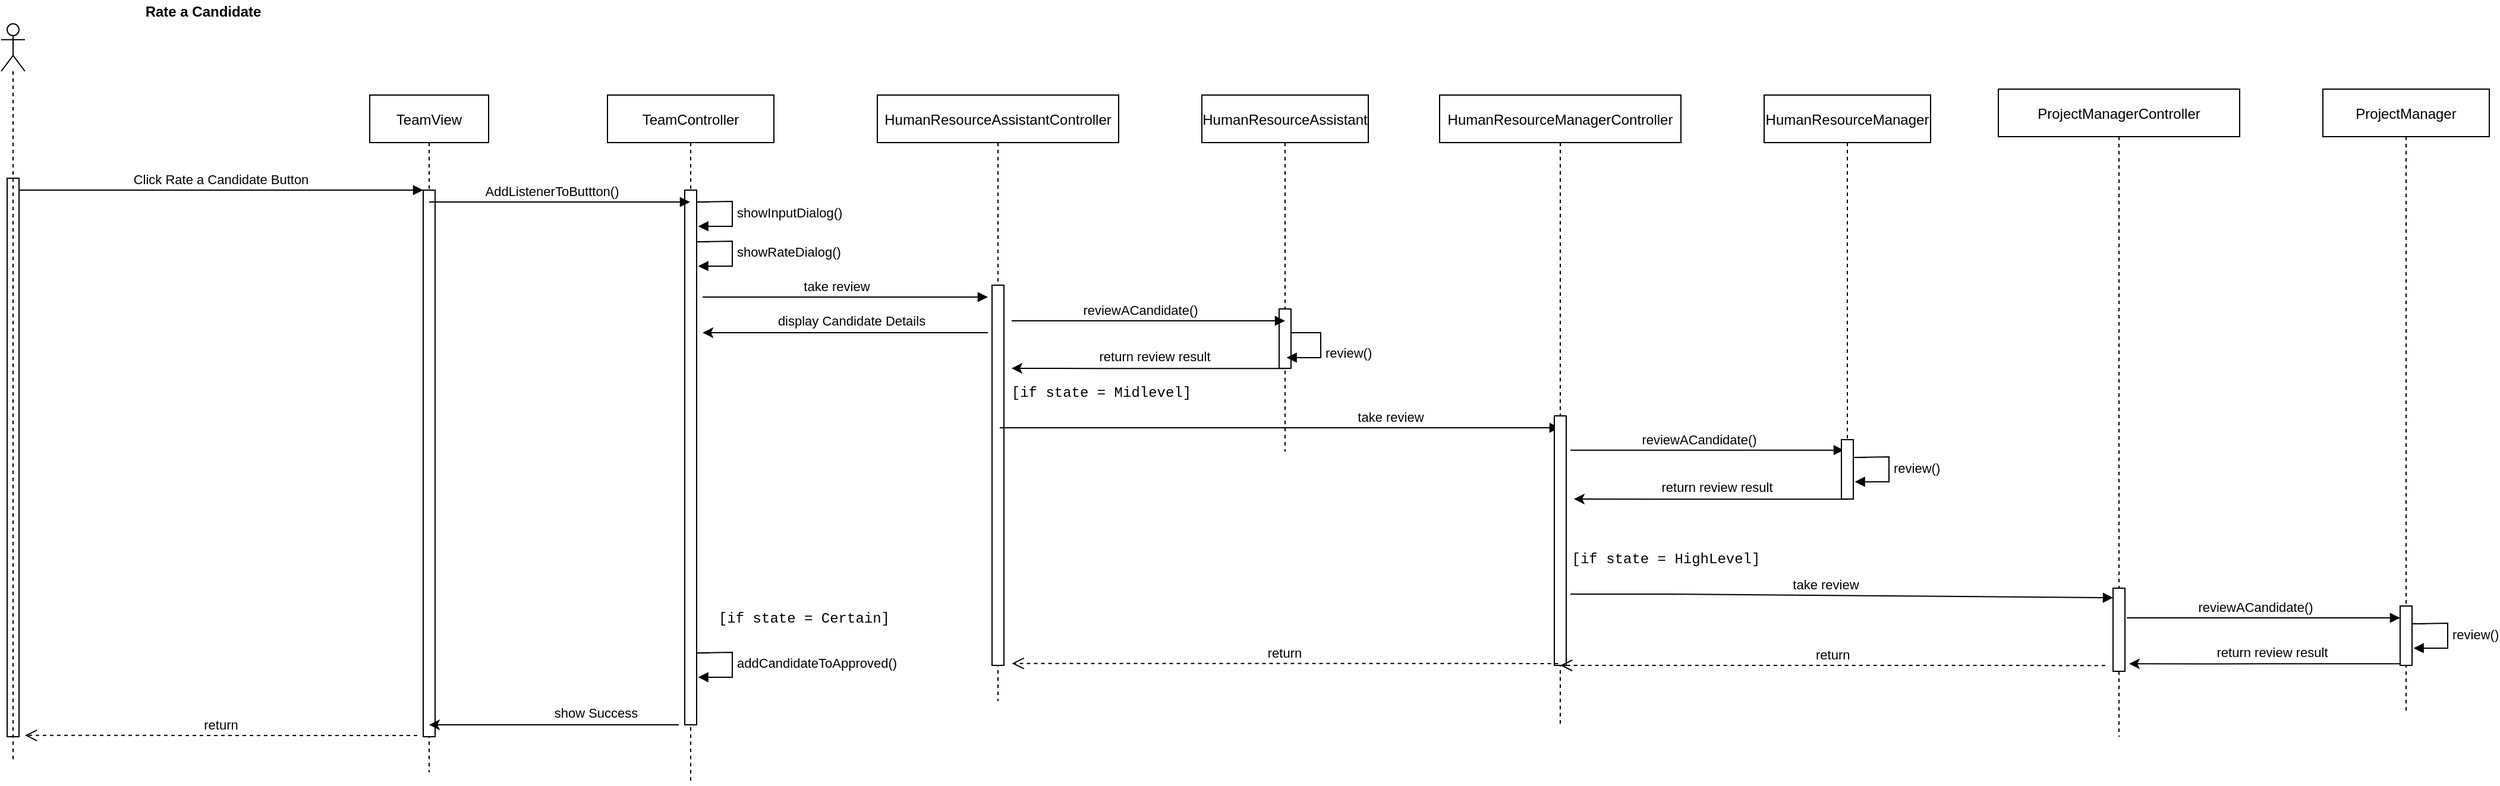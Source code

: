 <mxfile version="14.7.0" type="github"><diagram id="4vzM2f0pk2gq2WzSUrPv" name="Page-1"><mxGraphModel dx="2488" dy="1128" grid="1" gridSize="10" guides="1" tooltips="1" connect="1" arrows="1" fold="1" page="1" pageScale="1" pageWidth="827" pageHeight="1169" math="0" shadow="0"><root><mxCell id="0"/><mxCell id="1" parent="0"/><mxCell id="rZsveI_IYVsTWvQzYsew-39" value="" style="points=[];perimeter=orthogonalPerimeter;rounded=0;shadow=0;strokeWidth=1;" vertex="1" parent="1"><mxGeometry x="65" y="670" width="10" height="470" as="geometry"/></mxCell><mxCell id="rZsveI_IYVsTWvQzYsew-40" value="TeamView" style="shape=umlLifeline;perimeter=lifelinePerimeter;container=1;collapsible=0;recursiveResize=0;rounded=0;shadow=0;strokeWidth=1;" vertex="1" parent="1"><mxGeometry x="370" y="600" width="100" height="570" as="geometry"/></mxCell><mxCell id="rZsveI_IYVsTWvQzYsew-41" value="" style="points=[];perimeter=orthogonalPerimeter;rounded=0;shadow=0;strokeWidth=1;" vertex="1" parent="rZsveI_IYVsTWvQzYsew-40"><mxGeometry x="45" y="80" width="10" height="460" as="geometry"/></mxCell><mxCell id="rZsveI_IYVsTWvQzYsew-42" value="Click Rate a Candidate Button" style="verticalAlign=bottom;endArrow=block;entryX=0;entryY=0;shadow=0;strokeWidth=1;" edge="1" parent="1" source="rZsveI_IYVsTWvQzYsew-39" target="rZsveI_IYVsTWvQzYsew-41"><mxGeometry relative="1" as="geometry"><mxPoint x="175" y="680" as="sourcePoint"/><mxPoint as="offset"/></mxGeometry></mxCell><mxCell id="rZsveI_IYVsTWvQzYsew-43" value="TeamController" style="shape=umlLifeline;perimeter=lifelinePerimeter;container=1;collapsible=0;recursiveResize=0;rounded=0;shadow=0;strokeWidth=1;" vertex="1" parent="1"><mxGeometry x="570" y="600" width="140" height="580" as="geometry"/></mxCell><mxCell id="rZsveI_IYVsTWvQzYsew-44" value="" style="points=[];perimeter=orthogonalPerimeter;rounded=0;shadow=0;strokeWidth=1;" vertex="1" parent="rZsveI_IYVsTWvQzYsew-43"><mxGeometry x="65" y="80" width="10" height="450" as="geometry"/></mxCell><mxCell id="rZsveI_IYVsTWvQzYsew-45" value="AddListenerToButtton()" style="verticalAlign=bottom;endArrow=block;shadow=0;strokeWidth=1;" edge="1" parent="1" source="rZsveI_IYVsTWvQzYsew-40" target="rZsveI_IYVsTWvQzYsew-43"><mxGeometry x="-0.058" relative="1" as="geometry"><mxPoint x="420" y="690" as="sourcePoint"/><mxPoint x="590" y="690" as="targetPoint"/><mxPoint as="offset"/><Array as="points"><mxPoint x="510" y="690"/></Array></mxGeometry></mxCell><mxCell id="rZsveI_IYVsTWvQzYsew-46" value="" style="shape=umlLifeline;participant=umlActor;perimeter=lifelinePerimeter;whiteSpace=wrap;html=1;container=1;collapsible=0;recursiveResize=0;verticalAlign=top;spacingTop=36;outlineConnect=0;" vertex="1" parent="1"><mxGeometry x="60" y="540" width="20" height="620" as="geometry"/></mxCell><mxCell id="rZsveI_IYVsTWvQzYsew-47" value="&lt;b&gt;Rate a Candidate&lt;/b&gt;" style="text;html=1;strokeColor=none;fillColor=none;align=center;verticalAlign=middle;whiteSpace=wrap;rounded=0;" vertex="1" parent="1"><mxGeometry x="130" y="520" width="200" height="20" as="geometry"/></mxCell><mxCell id="rZsveI_IYVsTWvQzYsew-48" value="showInputDialog()" style="edgeStyle=orthogonalEdgeStyle;html=1;align=left;spacingLeft=2;endArrow=block;rounded=0;entryX=1.129;entryY=0.775;entryDx=0;entryDy=0;entryPerimeter=0;" edge="1" parent="1"><mxGeometry x="0.114" relative="1" as="geometry"><mxPoint x="656" y="689.99" as="sourcePoint"/><Array as="points"><mxPoint x="645" y="689.49"/><mxPoint x="675" y="689.49"/><mxPoint x="675" y="710.49"/></Array><mxPoint x="646.29" y="710.49" as="targetPoint"/><mxPoint as="offset"/></mxGeometry></mxCell><mxCell id="rZsveI_IYVsTWvQzYsew-49" value="showRateDialog()" style="edgeStyle=orthogonalEdgeStyle;html=1;align=left;spacingLeft=2;endArrow=block;rounded=0;entryX=1.129;entryY=0.775;entryDx=0;entryDy=0;entryPerimeter=0;" edge="1" parent="1"><mxGeometry x="0.114" relative="1" as="geometry"><mxPoint x="656" y="723.49" as="sourcePoint"/><Array as="points"><mxPoint x="645" y="724"/><mxPoint x="675" y="723"/><mxPoint x="675" y="744"/></Array><mxPoint x="646.29" y="743.99" as="targetPoint"/><mxPoint as="offset"/></mxGeometry></mxCell><mxCell id="rZsveI_IYVsTWvQzYsew-50" value="HumanResourceAssistantController" style="shape=umlLifeline;perimeter=lifelinePerimeter;container=1;collapsible=0;recursiveResize=0;rounded=0;shadow=0;strokeWidth=1;" vertex="1" parent="1"><mxGeometry x="797" y="600" width="203" height="510" as="geometry"/></mxCell><mxCell id="rZsveI_IYVsTWvQzYsew-51" value="" style="points=[];perimeter=orthogonalPerimeter;rounded=0;shadow=0;strokeWidth=1;" vertex="1" parent="rZsveI_IYVsTWvQzYsew-50"><mxGeometry x="96.5" y="160" width="10" height="320" as="geometry"/></mxCell><mxCell id="rZsveI_IYVsTWvQzYsew-52" value="display Candidate Details" style="edgeStyle=orthogonalEdgeStyle;rounded=0;orthogonalLoop=1;jettySize=auto;html=1;entryX=0.924;entryY=0.937;entryDx=0;entryDy=0;entryPerimeter=0;" edge="1" parent="1"><mxGeometry x="-0.043" y="-10" relative="1" as="geometry"><Array as="points"><mxPoint x="700" y="800"/><mxPoint x="700" y="800"/></Array><mxPoint as="offset"/><mxPoint x="890" y="800" as="sourcePoint"/><mxPoint x="650.07" y="800" as="targetPoint"/></mxGeometry></mxCell><mxCell id="rZsveI_IYVsTWvQzYsew-53" value="take review" style="verticalAlign=bottom;endArrow=block;shadow=0;strokeWidth=1;" edge="1" parent="1"><mxGeometry x="-0.058" relative="1" as="geometry"><mxPoint x="649.997" y="770" as="sourcePoint"/><mxPoint x="890" y="770" as="targetPoint"/><mxPoint as="offset"/><Array as="points"><mxPoint x="740.33" y="770"/></Array></mxGeometry></mxCell><mxCell id="rZsveI_IYVsTWvQzYsew-54" value="HumanResourceAssistant" style="shape=umlLifeline;perimeter=lifelinePerimeter;container=1;collapsible=0;recursiveResize=0;rounded=0;shadow=0;strokeWidth=1;" vertex="1" parent="1"><mxGeometry x="1070" y="600" width="140" height="300" as="geometry"/></mxCell><mxCell id="rZsveI_IYVsTWvQzYsew-55" value="" style="points=[];perimeter=orthogonalPerimeter;rounded=0;shadow=0;strokeWidth=1;" vertex="1" parent="rZsveI_IYVsTWvQzYsew-54"><mxGeometry x="65" y="180" width="10" height="50" as="geometry"/></mxCell><mxCell id="rZsveI_IYVsTWvQzYsew-56" value="reviewACandidate()" style="verticalAlign=bottom;endArrow=block;shadow=0;strokeWidth=1;" edge="1" parent="1"><mxGeometry x="-0.058" relative="1" as="geometry"><mxPoint x="910" y="790" as="sourcePoint"/><mxPoint x="1140" y="790" as="targetPoint"/><mxPoint as="offset"/><Array as="points"><mxPoint x="990.33" y="790"/></Array></mxGeometry></mxCell><mxCell id="rZsveI_IYVsTWvQzYsew-57" value="review()" style="edgeStyle=orthogonalEdgeStyle;html=1;align=left;spacingLeft=2;endArrow=block;rounded=0;entryX=1.129;entryY=0.775;entryDx=0;entryDy=0;entryPerimeter=0;exitX=1.047;exitY=0.4;exitDx=0;exitDy=0;exitPerimeter=0;" edge="1" parent="1" source="rZsveI_IYVsTWvQzYsew-55"><mxGeometry x="0.114" relative="1" as="geometry"><mxPoint x="1151" y="800.49" as="sourcePoint"/><Array as="points"><mxPoint x="1170" y="800"/><mxPoint x="1170" y="821"/></Array><mxPoint x="1141.29" y="820.99" as="targetPoint"/><mxPoint as="offset"/></mxGeometry></mxCell><mxCell id="rZsveI_IYVsTWvQzYsew-58" value="return review result" style="edgeStyle=orthogonalEdgeStyle;rounded=0;orthogonalLoop=1;jettySize=auto;html=1;" edge="1" parent="1"><mxGeometry x="-0.043" y="-10" relative="1" as="geometry"><Array as="points"><mxPoint x="979.93" y="830"/><mxPoint x="979.93" y="830"/></Array><mxPoint as="offset"/><mxPoint x="1140.76" y="830.08" as="sourcePoint"/><mxPoint x="910" y="830" as="targetPoint"/></mxGeometry></mxCell><mxCell id="rZsveI_IYVsTWvQzYsew-59" value="take review" style="verticalAlign=bottom;endArrow=block;shadow=0;strokeWidth=1;" edge="1" parent="1" target="rZsveI_IYVsTWvQzYsew-61"><mxGeometry x="0.401" relative="1" as="geometry"><mxPoint x="899.997" y="880" as="sourcePoint"/><mxPoint x="1140" y="880" as="targetPoint"/><mxPoint x="-1" as="offset"/><Array as="points"><mxPoint x="990.33" y="880"/></Array></mxGeometry></mxCell><mxCell id="rZsveI_IYVsTWvQzYsew-60" value="&lt;font face=&quot;Courier New&quot;&gt;[if state = Midlevel]&lt;/font&gt;" style="text;html=1;align=center;verticalAlign=middle;resizable=0;points=[];autosize=1;strokeColor=none;" vertex="1" parent="1"><mxGeometry x="900" y="840" width="170" height="20" as="geometry"/></mxCell><mxCell id="rZsveI_IYVsTWvQzYsew-61" value="HumanResourceManagerController" style="shape=umlLifeline;perimeter=lifelinePerimeter;container=1;collapsible=0;recursiveResize=0;rounded=0;shadow=0;strokeWidth=1;" vertex="1" parent="1"><mxGeometry x="1270" y="600" width="203" height="530" as="geometry"/></mxCell><mxCell id="rZsveI_IYVsTWvQzYsew-62" value="" style="points=[];perimeter=orthogonalPerimeter;rounded=0;shadow=0;strokeWidth=1;" vertex="1" parent="rZsveI_IYVsTWvQzYsew-61"><mxGeometry x="96.5" y="270" width="10" height="210" as="geometry"/></mxCell><mxCell id="rZsveI_IYVsTWvQzYsew-63" value="HumanResourceManager" style="shape=umlLifeline;perimeter=lifelinePerimeter;container=1;collapsible=0;recursiveResize=0;rounded=0;shadow=0;strokeWidth=1;" vertex="1" parent="1"><mxGeometry x="1543" y="600" width="140" height="300" as="geometry"/></mxCell><mxCell id="rZsveI_IYVsTWvQzYsew-64" value="reviewACandidate()" style="verticalAlign=bottom;endArrow=block;shadow=0;strokeWidth=1;" edge="1" parent="1"><mxGeometry x="-0.058" relative="1" as="geometry"><mxPoint x="1380" y="898.82" as="sourcePoint"/><mxPoint x="1610" y="898.82" as="targetPoint"/><mxPoint as="offset"/><Array as="points"><mxPoint x="1460.33" y="898.82"/></Array></mxGeometry></mxCell><mxCell id="rZsveI_IYVsTWvQzYsew-65" value="review()" style="edgeStyle=orthogonalEdgeStyle;html=1;align=left;spacingLeft=2;endArrow=block;rounded=0;entryX=1.129;entryY=0.775;entryDx=0;entryDy=0;entryPerimeter=0;" edge="1" parent="1"><mxGeometry x="0.114" relative="1" as="geometry"><mxPoint x="1629" y="904.96" as="sourcePoint"/><Array as="points"><mxPoint x="1618" y="905.47"/><mxPoint x="1648" y="904.47"/><mxPoint x="1648" y="925.47"/></Array><mxPoint x="1619.29" y="925.46" as="targetPoint"/><mxPoint as="offset"/></mxGeometry></mxCell><mxCell id="rZsveI_IYVsTWvQzYsew-66" value="return review result" style="edgeStyle=orthogonalEdgeStyle;rounded=0;orthogonalLoop=1;jettySize=auto;html=1;" edge="1" parent="1"><mxGeometry x="-0.043" y="-10" relative="1" as="geometry"><Array as="points"><mxPoint x="1452.93" y="940"/><mxPoint x="1452.93" y="940"/></Array><mxPoint as="offset"/><mxPoint x="1613.76" y="940.08" as="sourcePoint"/><mxPoint x="1383" y="940" as="targetPoint"/></mxGeometry></mxCell><mxCell id="rZsveI_IYVsTWvQzYsew-67" value="take review" style="verticalAlign=bottom;endArrow=block;shadow=0;strokeWidth=1;entryX=0.002;entryY=0.116;entryDx=0;entryDy=0;entryPerimeter=0;" edge="1" parent="1" target="rZsveI_IYVsTWvQzYsew-71"><mxGeometry x="-0.058" relative="1" as="geometry"><mxPoint x="1379.997" y="1020" as="sourcePoint"/><mxPoint x="1620" y="1020" as="targetPoint"/><mxPoint as="offset"/><Array as="points"><mxPoint x="1470.33" y="1020"/></Array></mxGeometry></mxCell><mxCell id="rZsveI_IYVsTWvQzYsew-68" value="&lt;font face=&quot;Courier New&quot;&gt;[if state = HighLevel]&lt;/font&gt;" style="text;html=1;align=center;verticalAlign=middle;resizable=0;points=[];autosize=1;strokeColor=none;" vertex="1" parent="1"><mxGeometry x="1370" y="980" width="180" height="20" as="geometry"/></mxCell><mxCell id="rZsveI_IYVsTWvQzYsew-69" value="" style="points=[];perimeter=orthogonalPerimeter;rounded=0;shadow=0;strokeWidth=1;" vertex="1" parent="1"><mxGeometry x="1608" y="890" width="10" height="50" as="geometry"/></mxCell><mxCell id="rZsveI_IYVsTWvQzYsew-70" value="ProjectManagerController" style="shape=umlLifeline;perimeter=lifelinePerimeter;container=1;collapsible=0;recursiveResize=0;rounded=0;shadow=0;strokeWidth=1;" vertex="1" parent="1"><mxGeometry x="1740" y="595" width="203" height="545" as="geometry"/></mxCell><mxCell id="rZsveI_IYVsTWvQzYsew-71" value="" style="points=[];perimeter=orthogonalPerimeter;rounded=0;shadow=0;strokeWidth=1;" vertex="1" parent="rZsveI_IYVsTWvQzYsew-70"><mxGeometry x="96.5" y="420" width="10" height="70" as="geometry"/></mxCell><mxCell id="rZsveI_IYVsTWvQzYsew-72" value="ProjectManager" style="shape=umlLifeline;perimeter=lifelinePerimeter;container=1;collapsible=0;recursiveResize=0;rounded=0;shadow=0;strokeWidth=1;" vertex="1" parent="1"><mxGeometry x="2013" y="595" width="140" height="525" as="geometry"/></mxCell><mxCell id="rZsveI_IYVsTWvQzYsew-73" value="reviewACandidate()" style="verticalAlign=bottom;endArrow=block;shadow=0;strokeWidth=1;" edge="1" parent="1"><mxGeometry x="-0.058" relative="1" as="geometry"><mxPoint x="1848" y="1040.0" as="sourcePoint"/><mxPoint x="2078" y="1040.0" as="targetPoint"/><mxPoint as="offset"/><Array as="points"><mxPoint x="1928.33" y="1040"/></Array></mxGeometry></mxCell><mxCell id="rZsveI_IYVsTWvQzYsew-74" value="review()" style="edgeStyle=orthogonalEdgeStyle;html=1;align=left;spacingLeft=2;endArrow=block;rounded=0;entryX=1.129;entryY=0.775;entryDx=0;entryDy=0;entryPerimeter=0;" edge="1" parent="1"><mxGeometry x="0.114" relative="1" as="geometry"><mxPoint x="2099" y="1044.96" as="sourcePoint"/><Array as="points"><mxPoint x="2088" y="1045.47"/><mxPoint x="2118" y="1044.47"/><mxPoint x="2118" y="1065.47"/></Array><mxPoint x="2089.29" y="1065.46" as="targetPoint"/><mxPoint as="offset"/></mxGeometry></mxCell><mxCell id="rZsveI_IYVsTWvQzYsew-75" value="return review result" style="edgeStyle=orthogonalEdgeStyle;rounded=0;orthogonalLoop=1;jettySize=auto;html=1;" edge="1" parent="1"><mxGeometry x="-0.043" y="-10" relative="1" as="geometry"><Array as="points"><mxPoint x="1919.93" y="1078.57"/><mxPoint x="1919.93" y="1078.57"/></Array><mxPoint as="offset"/><mxPoint x="2080.76" y="1078.65" as="sourcePoint"/><mxPoint x="1850" y="1078.57" as="targetPoint"/></mxGeometry></mxCell><mxCell id="rZsveI_IYVsTWvQzYsew-76" value="&lt;font face=&quot;Courier New&quot;&gt;[if state = Certain]&lt;/font&gt;" style="text;html=1;align=center;verticalAlign=middle;resizable=0;points=[];autosize=1;strokeColor=none;" vertex="1" parent="1"><mxGeometry x="655" y="1030" width="160" height="20" as="geometry"/></mxCell><mxCell id="rZsveI_IYVsTWvQzYsew-77" value="" style="points=[];perimeter=orthogonalPerimeter;rounded=0;shadow=0;strokeWidth=1;" vertex="1" parent="1"><mxGeometry x="2078" y="1030" width="10" height="50" as="geometry"/></mxCell><mxCell id="rZsveI_IYVsTWvQzYsew-78" value="return" style="verticalAlign=bottom;endArrow=open;dashed=1;endSize=8;exitX=-0.014;exitY=0.751;shadow=0;strokeWidth=1;exitDx=0;exitDy=0;exitPerimeter=0;" edge="1" parent="1" target="rZsveI_IYVsTWvQzYsew-61"><mxGeometry relative="1" as="geometry"><mxPoint x="1490" y="1080" as="targetPoint"/><Array as="points"><mxPoint x="1735" y="1080"/></Array><mxPoint x="1829.86" y="1080.16" as="sourcePoint"/></mxGeometry></mxCell><mxCell id="rZsveI_IYVsTWvQzYsew-79" value="return" style="verticalAlign=bottom;endArrow=open;dashed=1;endSize=8;exitX=-0.014;exitY=0.751;shadow=0;strokeWidth=1;exitDx=0;exitDy=0;exitPerimeter=0;" edge="1" parent="1"><mxGeometry relative="1" as="geometry"><mxPoint x="910.233" y="1078.33" as="targetPoint"/><Array as="points"><mxPoint x="1274.9" y="1078.33"/></Array><mxPoint x="1369.76" y="1078.49" as="sourcePoint"/></mxGeometry></mxCell><mxCell id="rZsveI_IYVsTWvQzYsew-80" value="addCandidateToApproved()" style="edgeStyle=orthogonalEdgeStyle;html=1;align=left;spacingLeft=2;endArrow=block;rounded=0;entryX=1.129;entryY=0.775;entryDx=0;entryDy=0;entryPerimeter=0;" edge="1" parent="1"><mxGeometry x="0.114" relative="1" as="geometry"><mxPoint x="656" y="1069.49" as="sourcePoint"/><Array as="points"><mxPoint x="645" y="1070"/><mxPoint x="675" y="1069"/><mxPoint x="675" y="1090"/></Array><mxPoint x="646.29" y="1089.99" as="targetPoint"/><mxPoint as="offset"/></mxGeometry></mxCell><mxCell id="rZsveI_IYVsTWvQzYsew-81" value="show Success" style="edgeStyle=orthogonalEdgeStyle;rounded=0;orthogonalLoop=1;jettySize=auto;html=1;entryX=0.924;entryY=0.937;entryDx=0;entryDy=0;entryPerimeter=0;" edge="1" parent="1"><mxGeometry x="-0.333" y="-10" relative="1" as="geometry"><Array as="points"><mxPoint x="469.93" y="1130"/><mxPoint x="469.93" y="1130"/></Array><mxPoint as="offset"/><mxPoint x="630" y="1130" as="sourcePoint"/><mxPoint x="420.0" y="1130" as="targetPoint"/></mxGeometry></mxCell><mxCell id="rZsveI_IYVsTWvQzYsew-82" value="return" style="verticalAlign=bottom;endArrow=open;dashed=1;endSize=8;shadow=0;strokeWidth=1;" edge="1" parent="1"><mxGeometry relative="1" as="geometry"><mxPoint x="80.003" y="1138.9" as="targetPoint"/><Array as="points"/><mxPoint x="410" y="1139" as="sourcePoint"/></mxGeometry></mxCell></root></mxGraphModel></diagram></mxfile>